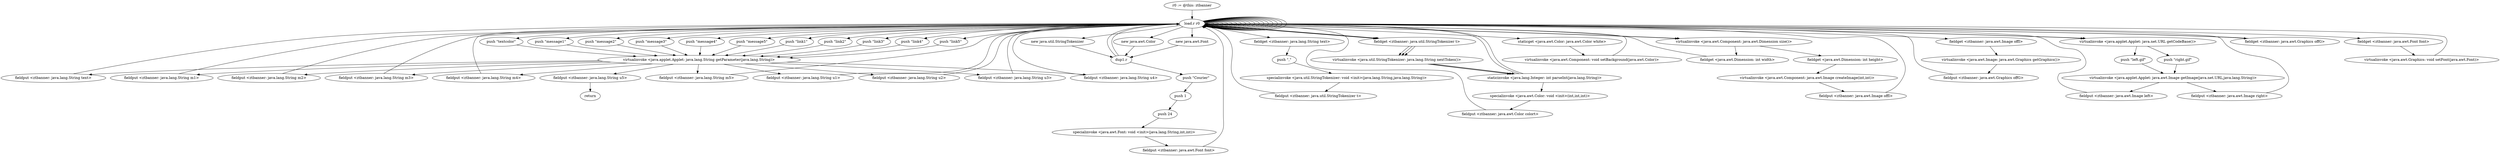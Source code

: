 digraph "" {
    "r0 := @this: ztbanner"
    "load.r r0"
    "r0 := @this: ztbanner"->"load.r r0";
    "load.r r0"->"load.r r0";
    "push \"textcolor\""
    "load.r r0"->"push \"textcolor\"";
    "virtualinvoke <java.applet.Applet: java.lang.String getParameter(java.lang.String)>"
    "push \"textcolor\""->"virtualinvoke <java.applet.Applet: java.lang.String getParameter(java.lang.String)>";
    "fieldput <ztbanner: java.lang.String text>"
    "virtualinvoke <java.applet.Applet: java.lang.String getParameter(java.lang.String)>"->"fieldput <ztbanner: java.lang.String text>";
    "fieldput <ztbanner: java.lang.String text>"->"load.r r0";
    "new java.util.StringTokenizer"
    "load.r r0"->"new java.util.StringTokenizer";
    "dup1.r"
    "new java.util.StringTokenizer"->"dup1.r";
    "dup1.r"->"load.r r0";
    "fieldget <ztbanner: java.lang.String text>"
    "load.r r0"->"fieldget <ztbanner: java.lang.String text>";
    "push \",\""
    "fieldget <ztbanner: java.lang.String text>"->"push \",\"";
    "specialinvoke <java.util.StringTokenizer: void <init>(java.lang.String,java.lang.String)>"
    "push \",\""->"specialinvoke <java.util.StringTokenizer: void <init>(java.lang.String,java.lang.String)>";
    "fieldput <ztbanner: java.util.StringTokenizer t>"
    "specialinvoke <java.util.StringTokenizer: void <init>(java.lang.String,java.lang.String)>"->"fieldput <ztbanner: java.util.StringTokenizer t>";
    "fieldput <ztbanner: java.util.StringTokenizer t>"->"load.r r0";
    "new java.awt.Color"
    "load.r r0"->"new java.awt.Color";
    "new java.awt.Color"->"dup1.r";
    "dup1.r"->"load.r r0";
    "fieldget <ztbanner: java.util.StringTokenizer t>"
    "load.r r0"->"fieldget <ztbanner: java.util.StringTokenizer t>";
    "virtualinvoke <java.util.StringTokenizer: java.lang.String nextToken()>"
    "fieldget <ztbanner: java.util.StringTokenizer t>"->"virtualinvoke <java.util.StringTokenizer: java.lang.String nextToken()>";
    "staticinvoke <java.lang.Integer: int parseInt(java.lang.String)>"
    "virtualinvoke <java.util.StringTokenizer: java.lang.String nextToken()>"->"staticinvoke <java.lang.Integer: int parseInt(java.lang.String)>";
    "staticinvoke <java.lang.Integer: int parseInt(java.lang.String)>"->"load.r r0";
    "load.r r0"->"fieldget <ztbanner: java.util.StringTokenizer t>";
    "fieldget <ztbanner: java.util.StringTokenizer t>"->"virtualinvoke <java.util.StringTokenizer: java.lang.String nextToken()>";
    "virtualinvoke <java.util.StringTokenizer: java.lang.String nextToken()>"->"staticinvoke <java.lang.Integer: int parseInt(java.lang.String)>";
    "staticinvoke <java.lang.Integer: int parseInt(java.lang.String)>"->"load.r r0";
    "load.r r0"->"fieldget <ztbanner: java.util.StringTokenizer t>";
    "fieldget <ztbanner: java.util.StringTokenizer t>"->"virtualinvoke <java.util.StringTokenizer: java.lang.String nextToken()>";
    "virtualinvoke <java.util.StringTokenizer: java.lang.String nextToken()>"->"staticinvoke <java.lang.Integer: int parseInt(java.lang.String)>";
    "specialinvoke <java.awt.Color: void <init>(int,int,int)>"
    "staticinvoke <java.lang.Integer: int parseInt(java.lang.String)>"->"specialinvoke <java.awt.Color: void <init>(int,int,int)>";
    "fieldput <ztbanner: java.awt.Color colort>"
    "specialinvoke <java.awt.Color: void <init>(int,int,int)>"->"fieldput <ztbanner: java.awt.Color colort>";
    "fieldput <ztbanner: java.awt.Color colort>"->"load.r r0";
    "staticget <java.awt.Color: java.awt.Color white>"
    "load.r r0"->"staticget <java.awt.Color: java.awt.Color white>";
    "virtualinvoke <java.awt.Component: void setBackground(java.awt.Color)>"
    "staticget <java.awt.Color: java.awt.Color white>"->"virtualinvoke <java.awt.Component: void setBackground(java.awt.Color)>";
    "virtualinvoke <java.awt.Component: void setBackground(java.awt.Color)>"->"load.r r0";
    "load.r r0"->"load.r r0";
    "load.r r0"->"load.r r0";
    "virtualinvoke <java.awt.Component: java.awt.Dimension size()>"
    "load.r r0"->"virtualinvoke <java.awt.Component: java.awt.Dimension size()>";
    "fieldget <java.awt.Dimension: int width>"
    "virtualinvoke <java.awt.Component: java.awt.Dimension size()>"->"fieldget <java.awt.Dimension: int width>";
    "fieldget <java.awt.Dimension: int width>"->"load.r r0";
    "load.r r0"->"virtualinvoke <java.awt.Component: java.awt.Dimension size()>";
    "fieldget <java.awt.Dimension: int height>"
    "virtualinvoke <java.awt.Component: java.awt.Dimension size()>"->"fieldget <java.awt.Dimension: int height>";
    "virtualinvoke <java.awt.Component: java.awt.Image createImage(int,int)>"
    "fieldget <java.awt.Dimension: int height>"->"virtualinvoke <java.awt.Component: java.awt.Image createImage(int,int)>";
    "fieldput <ztbanner: java.awt.Image offI>"
    "virtualinvoke <java.awt.Component: java.awt.Image createImage(int,int)>"->"fieldput <ztbanner: java.awt.Image offI>";
    "fieldput <ztbanner: java.awt.Image offI>"->"load.r r0";
    "load.r r0"->"load.r r0";
    "fieldget <ztbanner: java.awt.Image offI>"
    "load.r r0"->"fieldget <ztbanner: java.awt.Image offI>";
    "virtualinvoke <java.awt.Image: java.awt.Graphics getGraphics()>"
    "fieldget <ztbanner: java.awt.Image offI>"->"virtualinvoke <java.awt.Image: java.awt.Graphics getGraphics()>";
    "fieldput <ztbanner: java.awt.Graphics offG>"
    "virtualinvoke <java.awt.Image: java.awt.Graphics getGraphics()>"->"fieldput <ztbanner: java.awt.Graphics offG>";
    "fieldput <ztbanner: java.awt.Graphics offG>"->"load.r r0";
    "load.r r0"->"load.r r0";
    "load.r r0"->"load.r r0";
    "virtualinvoke <java.applet.Applet: java.net.URL getCodeBase()>"
    "load.r r0"->"virtualinvoke <java.applet.Applet: java.net.URL getCodeBase()>";
    "push \"left.gif\""
    "virtualinvoke <java.applet.Applet: java.net.URL getCodeBase()>"->"push \"left.gif\"";
    "virtualinvoke <java.applet.Applet: java.awt.Image getImage(java.net.URL,java.lang.String)>"
    "push \"left.gif\""->"virtualinvoke <java.applet.Applet: java.awt.Image getImage(java.net.URL,java.lang.String)>";
    "fieldput <ztbanner: java.awt.Image left>"
    "virtualinvoke <java.applet.Applet: java.awt.Image getImage(java.net.URL,java.lang.String)>"->"fieldput <ztbanner: java.awt.Image left>";
    "fieldput <ztbanner: java.awt.Image left>"->"load.r r0";
    "load.r r0"->"load.r r0";
    "load.r r0"->"load.r r0";
    "load.r r0"->"virtualinvoke <java.applet.Applet: java.net.URL getCodeBase()>";
    "push \"right.gif\""
    "virtualinvoke <java.applet.Applet: java.net.URL getCodeBase()>"->"push \"right.gif\"";
    "push \"right.gif\""->"virtualinvoke <java.applet.Applet: java.awt.Image getImage(java.net.URL,java.lang.String)>";
    "fieldput <ztbanner: java.awt.Image right>"
    "virtualinvoke <java.applet.Applet: java.awt.Image getImage(java.net.URL,java.lang.String)>"->"fieldput <ztbanner: java.awt.Image right>";
    "fieldput <ztbanner: java.awt.Image right>"->"load.r r0";
    "new java.awt.Font"
    "load.r r0"->"new java.awt.Font";
    "new java.awt.Font"->"dup1.r";
    "push \"Courier\""
    "dup1.r"->"push \"Courier\"";
    "push 1"
    "push \"Courier\""->"push 1";
    "push 24"
    "push 1"->"push 24";
    "specialinvoke <java.awt.Font: void <init>(java.lang.String,int,int)>"
    "push 24"->"specialinvoke <java.awt.Font: void <init>(java.lang.String,int,int)>";
    "fieldput <ztbanner: java.awt.Font font>"
    "specialinvoke <java.awt.Font: void <init>(java.lang.String,int,int)>"->"fieldput <ztbanner: java.awt.Font font>";
    "fieldput <ztbanner: java.awt.Font font>"->"load.r r0";
    "fieldget <ztbanner: java.awt.Graphics offG>"
    "load.r r0"->"fieldget <ztbanner: java.awt.Graphics offG>";
    "fieldget <ztbanner: java.awt.Graphics offG>"->"load.r r0";
    "fieldget <ztbanner: java.awt.Font font>"
    "load.r r0"->"fieldget <ztbanner: java.awt.Font font>";
    "virtualinvoke <java.awt.Graphics: void setFont(java.awt.Font)>"
    "fieldget <ztbanner: java.awt.Font font>"->"virtualinvoke <java.awt.Graphics: void setFont(java.awt.Font)>";
    "virtualinvoke <java.awt.Graphics: void setFont(java.awt.Font)>"->"load.r r0";
    "load.r r0"->"load.r r0";
    "push \"message1\""
    "load.r r0"->"push \"message1\"";
    "push \"message1\""->"virtualinvoke <java.applet.Applet: java.lang.String getParameter(java.lang.String)>";
    "fieldput <ztbanner: java.lang.String m1>"
    "virtualinvoke <java.applet.Applet: java.lang.String getParameter(java.lang.String)>"->"fieldput <ztbanner: java.lang.String m1>";
    "fieldput <ztbanner: java.lang.String m1>"->"load.r r0";
    "load.r r0"->"load.r r0";
    "push \"message2\""
    "load.r r0"->"push \"message2\"";
    "push \"message2\""->"virtualinvoke <java.applet.Applet: java.lang.String getParameter(java.lang.String)>";
    "fieldput <ztbanner: java.lang.String m2>"
    "virtualinvoke <java.applet.Applet: java.lang.String getParameter(java.lang.String)>"->"fieldput <ztbanner: java.lang.String m2>";
    "fieldput <ztbanner: java.lang.String m2>"->"load.r r0";
    "load.r r0"->"load.r r0";
    "push \"message3\""
    "load.r r0"->"push \"message3\"";
    "push \"message3\""->"virtualinvoke <java.applet.Applet: java.lang.String getParameter(java.lang.String)>";
    "fieldput <ztbanner: java.lang.String m3>"
    "virtualinvoke <java.applet.Applet: java.lang.String getParameter(java.lang.String)>"->"fieldput <ztbanner: java.lang.String m3>";
    "fieldput <ztbanner: java.lang.String m3>"->"load.r r0";
    "load.r r0"->"load.r r0";
    "push \"message4\""
    "load.r r0"->"push \"message4\"";
    "push \"message4\""->"virtualinvoke <java.applet.Applet: java.lang.String getParameter(java.lang.String)>";
    "fieldput <ztbanner: java.lang.String m4>"
    "virtualinvoke <java.applet.Applet: java.lang.String getParameter(java.lang.String)>"->"fieldput <ztbanner: java.lang.String m4>";
    "fieldput <ztbanner: java.lang.String m4>"->"load.r r0";
    "load.r r0"->"load.r r0";
    "push \"message5\""
    "load.r r0"->"push \"message5\"";
    "push \"message5\""->"virtualinvoke <java.applet.Applet: java.lang.String getParameter(java.lang.String)>";
    "fieldput <ztbanner: java.lang.String m5>"
    "virtualinvoke <java.applet.Applet: java.lang.String getParameter(java.lang.String)>"->"fieldput <ztbanner: java.lang.String m5>";
    "fieldput <ztbanner: java.lang.String m5>"->"load.r r0";
    "load.r r0"->"load.r r0";
    "push \"link1\""
    "load.r r0"->"push \"link1\"";
    "push \"link1\""->"virtualinvoke <java.applet.Applet: java.lang.String getParameter(java.lang.String)>";
    "fieldput <ztbanner: java.lang.String u1>"
    "virtualinvoke <java.applet.Applet: java.lang.String getParameter(java.lang.String)>"->"fieldput <ztbanner: java.lang.String u1>";
    "fieldput <ztbanner: java.lang.String u1>"->"load.r r0";
    "load.r r0"->"load.r r0";
    "push \"link2\""
    "load.r r0"->"push \"link2\"";
    "push \"link2\""->"virtualinvoke <java.applet.Applet: java.lang.String getParameter(java.lang.String)>";
    "fieldput <ztbanner: java.lang.String u2>"
    "virtualinvoke <java.applet.Applet: java.lang.String getParameter(java.lang.String)>"->"fieldput <ztbanner: java.lang.String u2>";
    "fieldput <ztbanner: java.lang.String u2>"->"load.r r0";
    "load.r r0"->"load.r r0";
    "push \"link3\""
    "load.r r0"->"push \"link3\"";
    "push \"link3\""->"virtualinvoke <java.applet.Applet: java.lang.String getParameter(java.lang.String)>";
    "fieldput <ztbanner: java.lang.String u3>"
    "virtualinvoke <java.applet.Applet: java.lang.String getParameter(java.lang.String)>"->"fieldput <ztbanner: java.lang.String u3>";
    "fieldput <ztbanner: java.lang.String u3>"->"load.r r0";
    "load.r r0"->"load.r r0";
    "push \"link4\""
    "load.r r0"->"push \"link4\"";
    "push \"link4\""->"virtualinvoke <java.applet.Applet: java.lang.String getParameter(java.lang.String)>";
    "fieldput <ztbanner: java.lang.String u4>"
    "virtualinvoke <java.applet.Applet: java.lang.String getParameter(java.lang.String)>"->"fieldput <ztbanner: java.lang.String u4>";
    "fieldput <ztbanner: java.lang.String u4>"->"load.r r0";
    "load.r r0"->"load.r r0";
    "push \"link5\""
    "load.r r0"->"push \"link5\"";
    "push \"link5\""->"virtualinvoke <java.applet.Applet: java.lang.String getParameter(java.lang.String)>";
    "fieldput <ztbanner: java.lang.String u5>"
    "virtualinvoke <java.applet.Applet: java.lang.String getParameter(java.lang.String)>"->"fieldput <ztbanner: java.lang.String u5>";
    "return"
    "fieldput <ztbanner: java.lang.String u5>"->"return";
}
